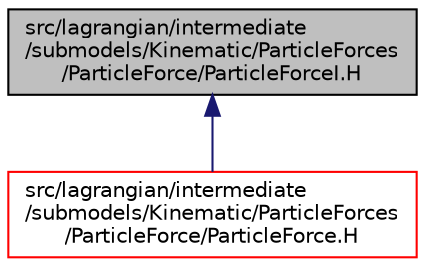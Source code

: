 digraph "src/lagrangian/intermediate/submodels/Kinematic/ParticleForces/ParticleForce/ParticleForceI.H"
{
  bgcolor="transparent";
  edge [fontname="Helvetica",fontsize="10",labelfontname="Helvetica",labelfontsize="10"];
  node [fontname="Helvetica",fontsize="10",shape=record];
  Node1 [label="src/lagrangian/intermediate\l/submodels/Kinematic/ParticleForces\l/ParticleForce/ParticleForceI.H",height=0.2,width=0.4,color="black", fillcolor="grey75", style="filled", fontcolor="black"];
  Node1 -> Node2 [dir="back",color="midnightblue",fontsize="10",style="solid",fontname="Helvetica"];
  Node2 [label="src/lagrangian/intermediate\l/submodels/Kinematic/ParticleForces\l/ParticleForce/ParticleForce.H",height=0.2,width=0.4,color="red",URL="$a06866.html"];
}
